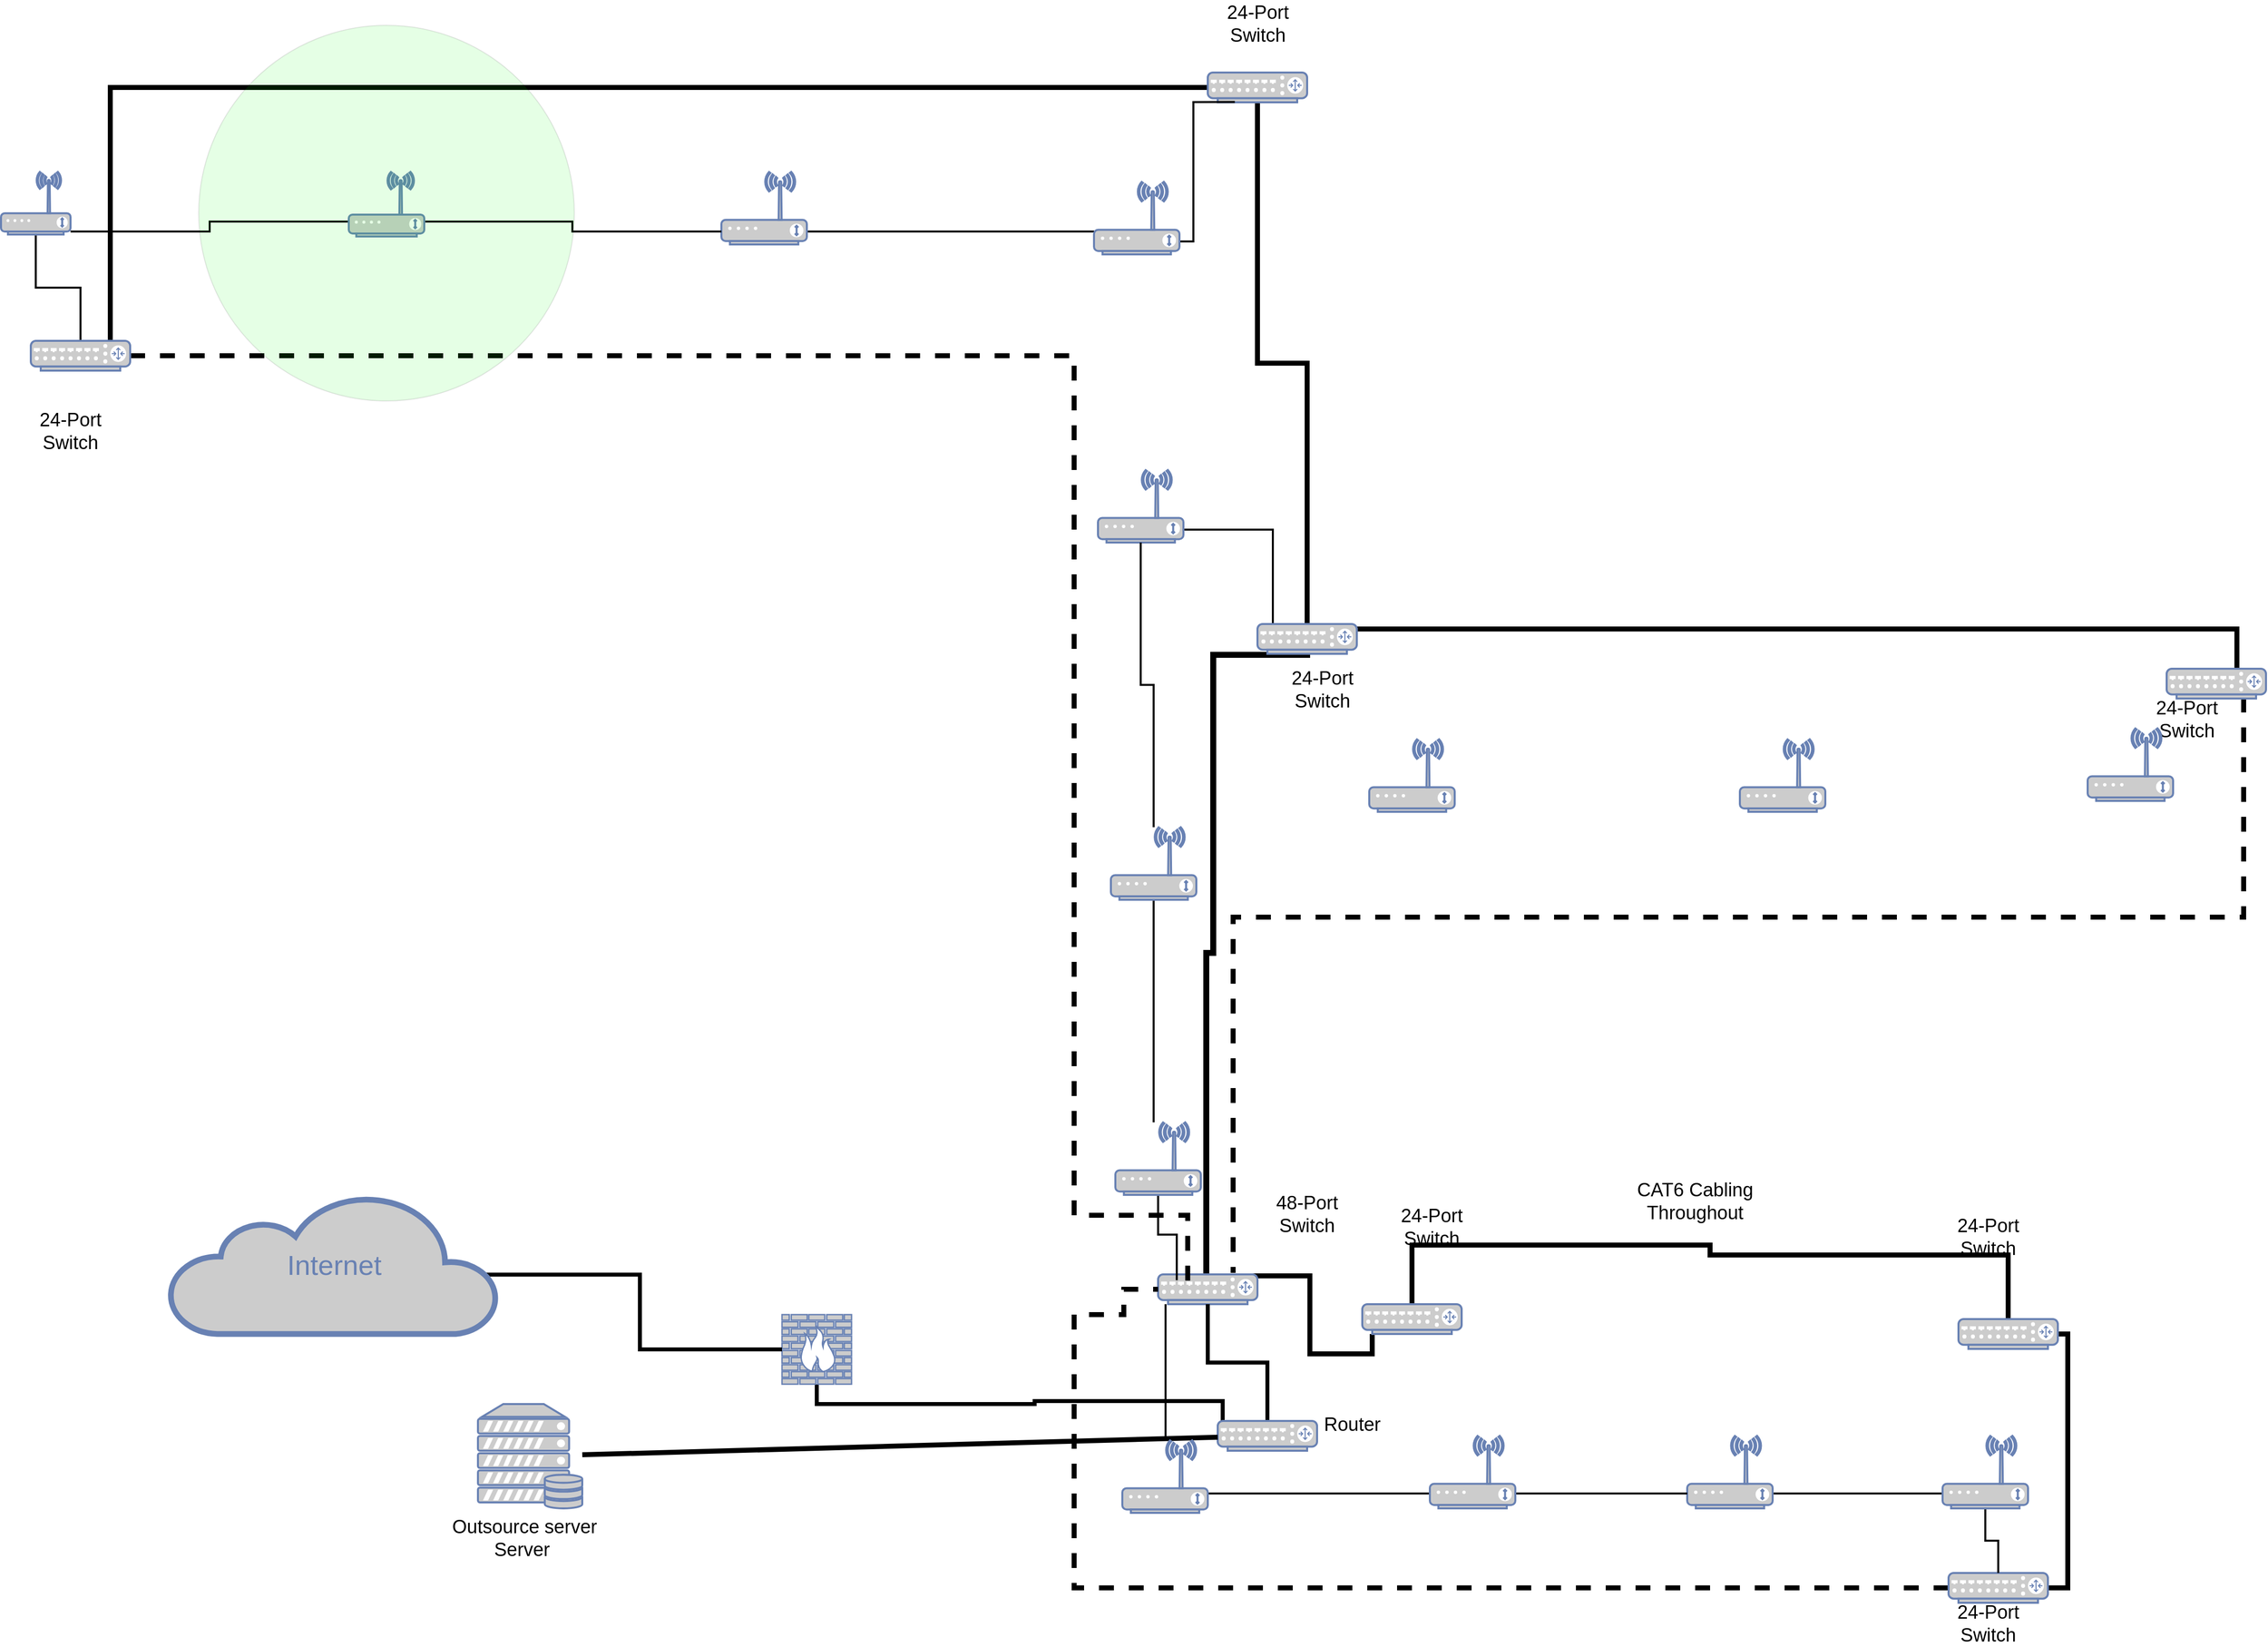 <mxfile version="10.6.5" type="device"><diagram name="Page-1" id="bfe91b75-5d2c-26a0-9c1d-138518896778"><mxGraphModel dx="2906" dy="1536" grid="1" gridSize="10" guides="1" tooltips="1" connect="1" arrows="1" fold="1" page="1" pageScale="1" pageWidth="1100" pageHeight="850" background="#ffffff" math="0" shadow="0"><root><mxCell id="0"/><mxCell id="1" parent="0"/><mxCell id="VuWlnpjwYtVFdxHvJfUF-50" style="edgeStyle=orthogonalEdgeStyle;rounded=0;orthogonalLoop=1;jettySize=auto;html=1;exitX=0.5;exitY=1;exitDx=0;exitDy=0;exitPerimeter=0;entryX=0.05;entryY=0.05;entryDx=0;entryDy=0;entryPerimeter=0;endArrow=none;endFill=0;strokeWidth=4;" edge="1" parent="1" source="7c3789c024ecab99-8" target="7c3789c024ecab99-54"><mxGeometry relative="1" as="geometry"/></mxCell><mxCell id="7c3789c024ecab99-8" value="" style="fontColor=#0066CC;verticalAlign=top;verticalLabelPosition=bottom;labelPosition=center;align=center;html=1;fillColor=#CCCCCC;strokeColor=#6881B3;gradientColor=none;gradientDirection=north;strokeWidth=2;shape=mxgraph.networks.firewall;rounded=0;shadow=0;comic=0;" parent="1" vertex="1"><mxGeometry x="886" y="1340" width="70" height="70" as="geometry"/></mxCell><mxCell id="Er9uai3FOlMdQOqP_EkW-19" style="edgeStyle=orthogonalEdgeStyle;rounded=0;orthogonalLoop=1;jettySize=auto;html=1;exitX=0.95;exitY=0.05;exitDx=0;exitDy=0;exitPerimeter=0;entryX=0.1;entryY=1;entryDx=0;entryDy=0;entryPerimeter=0;strokeWidth=5;endArrow=none;endFill=0;" parent="1" source="7c3789c024ecab99-10" target="Er9uai3FOlMdQOqP_EkW-8" edge="1"><mxGeometry relative="1" as="geometry"/></mxCell><mxCell id="Er9uai3FOlMdQOqP_EkW-21" style="edgeStyle=orthogonalEdgeStyle;rounded=0;orthogonalLoop=1;jettySize=auto;html=1;entryX=0.5;entryY=1;entryDx=0;entryDy=0;entryPerimeter=0;strokeWidth=6;endArrow=none;endFill=0;" parent="1" source="7c3789c024ecab99-10" target="Er9uai3FOlMdQOqP_EkW-10" edge="1"><mxGeometry relative="1" as="geometry"><Array as="points"><mxPoint x="1313" y="976"/><mxPoint x="1320" y="976"/><mxPoint x="1320" y="676"/></Array></mxGeometry></mxCell><mxCell id="VuWlnpjwYtVFdxHvJfUF-63" style="edgeStyle=orthogonalEdgeStyle;rounded=0;orthogonalLoop=1;jettySize=auto;html=1;endArrow=none;endFill=0;strokeWidth=2;" edge="1" parent="1" source="7c3789c024ecab99-10" target="VuWlnpjwYtVFdxHvJfUF-23"><mxGeometry relative="1" as="geometry"><Array as="points"><mxPoint x="1272" y="1370"/><mxPoint x="1272" y="1370"/></Array></mxGeometry></mxCell><mxCell id="7c3789c024ecab99-10" value="" style="fontColor=#0066CC;verticalAlign=top;verticalLabelPosition=bottom;labelPosition=center;align=center;html=1;fillColor=#CCCCCC;strokeColor=#6881B3;gradientColor=none;gradientDirection=north;strokeWidth=2;shape=mxgraph.networks.router;rounded=0;shadow=0;comic=0;" parent="1" vertex="1"><mxGeometry x="1264.5" y="1299.5" width="100" height="30" as="geometry"/></mxCell><mxCell id="VuWlnpjwYtVFdxHvJfUF-47" style="edgeStyle=orthogonalEdgeStyle;rounded=0;orthogonalLoop=1;jettySize=auto;html=1;entryX=0;entryY=0.5;entryDx=0;entryDy=0;entryPerimeter=0;endArrow=none;endFill=0;strokeWidth=4;exitX=0.96;exitY=0.573;exitDx=0;exitDy=0;exitPerimeter=0;" edge="1" parent="1" source="7c3789c024ecab99-53" target="7c3789c024ecab99-8"><mxGeometry relative="1" as="geometry"/></mxCell><mxCell id="7c3789c024ecab99-53" value="Internet" style="html=1;fillColor=#CCCCCC;strokeColor=#6881B3;gradientColor=none;gradientDirection=north;strokeWidth=2;shape=mxgraph.networks.cloud;fontColor=#6881B3;rounded=0;shadow=0;comic=0;align=center;fontSize=28;" parent="1" vertex="1"><mxGeometry x="270" y="1219.5" width="330" height="140" as="geometry"/></mxCell><mxCell id="VuWlnpjwYtVFdxHvJfUF-51" style="edgeStyle=orthogonalEdgeStyle;rounded=0;orthogonalLoop=1;jettySize=auto;html=1;entryX=0.5;entryY=1;entryDx=0;entryDy=0;entryPerimeter=0;endArrow=none;endFill=0;strokeWidth=4;" edge="1" parent="1" source="7c3789c024ecab99-54" target="7c3789c024ecab99-10"><mxGeometry relative="1" as="geometry"/></mxCell><mxCell id="7c3789c024ecab99-54" value="" style="fontColor=#0066CC;verticalAlign=top;verticalLabelPosition=bottom;labelPosition=center;align=center;html=1;fillColor=#CCCCCC;strokeColor=#6881B3;gradientColor=none;gradientDirection=north;strokeWidth=2;shape=mxgraph.networks.router;rounded=0;shadow=0;comic=0;" parent="1" vertex="1"><mxGeometry x="1324.5" y="1447" width="100" height="30" as="geometry"/></mxCell><mxCell id="7c3789c024ecab99-59" style="edgeStyle=none;html=1;labelBackgroundColor=none;endArrow=none;endFill=0;strokeWidth=5;fontFamily=Verdana;fontSize=28;fontColor=#6881B3;" parent="1" source="7c3789c024ecab99-58" target="7c3789c024ecab99-54" edge="1"><mxGeometry relative="1" as="geometry"><mxPoint x="1570" y="827" as="targetPoint"/></mxGeometry></mxCell><mxCell id="7c3789c024ecab99-58" value="" style="fontColor=#0066CC;verticalAlign=top;verticalLabelPosition=bottom;labelPosition=center;align=center;html=1;fillColor=#CCCCCC;strokeColor=#6881B3;gradientColor=none;gradientDirection=north;strokeWidth=2;shape=mxgraph.networks.server_storage;rounded=0;shadow=0;comic=0;" parent="1" vertex="1"><mxGeometry x="580" y="1430" width="105" height="105" as="geometry"/></mxCell><mxCell id="Er9uai3FOlMdQOqP_EkW-20" style="edgeStyle=orthogonalEdgeStyle;rounded=0;orthogonalLoop=1;jettySize=auto;html=1;entryX=0.5;entryY=1;entryDx=0;entryDy=0;entryPerimeter=0;strokeWidth=5;endArrow=none;endFill=0;" parent="1" source="Er9uai3FOlMdQOqP_EkW-8" target="Er9uai3FOlMdQOqP_EkW-9" edge="1"><mxGeometry relative="1" as="geometry"><Array as="points"><mxPoint x="1520" y="1270"/><mxPoint x="1820" y="1270"/><mxPoint x="1820" y="1280"/><mxPoint x="2120" y="1280"/></Array></mxGeometry></mxCell><mxCell id="Er9uai3FOlMdQOqP_EkW-8" value="" style="fontColor=#0066CC;verticalAlign=top;verticalLabelPosition=bottom;labelPosition=center;align=center;html=1;fillColor=#CCCCCC;strokeColor=#6881B3;gradientColor=none;gradientDirection=north;strokeWidth=2;shape=mxgraph.networks.router;rounded=0;shadow=0;comic=0;" parent="1" vertex="1"><mxGeometry x="1470" y="1329.5" width="100" height="30" as="geometry"/></mxCell><mxCell id="Er9uai3FOlMdQOqP_EkW-27" style="edgeStyle=orthogonalEdgeStyle;rounded=0;orthogonalLoop=1;jettySize=auto;html=1;strokeWidth=5;endArrow=none;endFill=0;" parent="1" source="Er9uai3FOlMdQOqP_EkW-9" target="Er9uai3FOlMdQOqP_EkW-26" edge="1"><mxGeometry relative="1" as="geometry"><mxPoint x="2100.286" y="1539.5" as="sourcePoint"/><Array as="points"><mxPoint x="2180" y="1360"/><mxPoint x="2180" y="1615"/></Array></mxGeometry></mxCell><mxCell id="Er9uai3FOlMdQOqP_EkW-9" value="" style="fontColor=#0066CC;verticalAlign=top;verticalLabelPosition=bottom;labelPosition=center;align=center;html=1;fillColor=#CCCCCC;strokeColor=#6881B3;gradientColor=none;gradientDirection=north;strokeWidth=2;shape=mxgraph.networks.router;rounded=0;shadow=0;comic=0;" parent="1" vertex="1"><mxGeometry x="2070" y="1344.5" width="100" height="30" as="geometry"/></mxCell><mxCell id="Er9uai3FOlMdQOqP_EkW-22" style="edgeStyle=orthogonalEdgeStyle;rounded=0;orthogonalLoop=1;jettySize=auto;html=1;entryX=0.707;entryY=-0.019;entryDx=0;entryDy=0;entryPerimeter=0;strokeWidth=5;endArrow=none;endFill=0;" parent="1" source="Er9uai3FOlMdQOqP_EkW-10" target="Er9uai3FOlMdQOqP_EkW-11" edge="1"><mxGeometry relative="1" as="geometry"><Array as="points"><mxPoint x="2350" y="650"/></Array></mxGeometry></mxCell><mxCell id="Er9uai3FOlMdQOqP_EkW-23" style="edgeStyle=orthogonalEdgeStyle;rounded=0;orthogonalLoop=1;jettySize=auto;html=1;entryX=0.5;entryY=1;entryDx=0;entryDy=0;entryPerimeter=0;strokeWidth=5;endArrow=none;endFill=0;" parent="1" source="Er9uai3FOlMdQOqP_EkW-10" target="Er9uai3FOlMdQOqP_EkW-14" edge="1"><mxGeometry relative="1" as="geometry"/></mxCell><mxCell id="VuWlnpjwYtVFdxHvJfUF-57" style="edgeStyle=orthogonalEdgeStyle;orthogonalLoop=1;jettySize=auto;html=1;endArrow=none;endFill=0;strokeWidth=2;shadow=0;comic=0;strokeColor=#000000;rounded=0;jumpStyle=none;" edge="1" parent="1" source="Er9uai3FOlMdQOqP_EkW-10" target="VuWlnpjwYtVFdxHvJfUF-20"><mxGeometry relative="1" as="geometry"><Array as="points"><mxPoint x="1380" y="550"/></Array></mxGeometry></mxCell><mxCell id="Er9uai3FOlMdQOqP_EkW-10" value="" style="fontColor=#0066CC;verticalAlign=top;verticalLabelPosition=bottom;labelPosition=center;align=center;html=1;fillColor=#CCCCCC;strokeColor=#6881B3;gradientColor=none;gradientDirection=north;strokeWidth=2;shape=mxgraph.networks.router;rounded=0;shadow=0;comic=0;" parent="1" vertex="1"><mxGeometry x="1364.5" y="645" width="100" height="30" as="geometry"/></mxCell><mxCell id="Vfx8kUDoZ0QAk4VQrAxM-4" style="edgeStyle=orthogonalEdgeStyle;rounded=0;orthogonalLoop=1;jettySize=auto;html=1;entryX=0.755;entryY=-0.05;entryDx=0;entryDy=0;entryPerimeter=0;dashed=1;endArrow=none;endFill=0;strokeWidth=5;exitX=0.775;exitY=0.967;exitDx=0;exitDy=0;exitPerimeter=0;" parent="1" source="Er9uai3FOlMdQOqP_EkW-11" target="7c3789c024ecab99-10" edge="1"><mxGeometry relative="1" as="geometry"><Array as="points"><mxPoint x="2357" y="940"/><mxPoint x="1340" y="940"/></Array></mxGeometry></mxCell><mxCell id="Er9uai3FOlMdQOqP_EkW-11" value="" style="fontColor=#0066CC;verticalAlign=top;verticalLabelPosition=bottom;labelPosition=center;align=center;html=1;fillColor=#CCCCCC;strokeColor=#6881B3;gradientColor=none;gradientDirection=north;strokeWidth=2;shape=mxgraph.networks.router;rounded=0;shadow=0;comic=0;" parent="1" vertex="1"><mxGeometry x="2279.5" y="690" width="100" height="30" as="geometry"/></mxCell><mxCell id="Er9uai3FOlMdQOqP_EkW-24" style="edgeStyle=orthogonalEdgeStyle;orthogonalLoop=1;jettySize=auto;html=1;entryX=0.8;entryY=-0.017;entryDx=0;entryDy=0;entryPerimeter=0;strokeWidth=5;endArrow=none;endFill=0;rounded=0;" parent="1" source="Er9uai3FOlMdQOqP_EkW-14" target="Er9uai3FOlMdQOqP_EkW-15" edge="1"><mxGeometry relative="1" as="geometry"/></mxCell><mxCell id="Er9uai3FOlMdQOqP_EkW-14" value="" style="fontColor=#0066CC;verticalAlign=top;verticalLabelPosition=bottom;labelPosition=center;align=center;html=1;fillColor=#CCCCCC;strokeColor=#6881B3;gradientColor=none;gradientDirection=north;strokeWidth=2;shape=mxgraph.networks.router;rounded=0;shadow=0;comic=0;" parent="1" vertex="1"><mxGeometry x="1314.5" y="90" width="100" height="30" as="geometry"/></mxCell><mxCell id="Vfx8kUDoZ0QAk4VQrAxM-1" style="edgeStyle=orthogonalEdgeStyle;rounded=0;orthogonalLoop=1;jettySize=auto;html=1;entryX=0.298;entryY=0.674;entryDx=0;entryDy=0;entryPerimeter=0;endArrow=none;endFill=0;strokeWidth=5;dashed=1;" parent="1" source="Er9uai3FOlMdQOqP_EkW-15" target="7c3789c024ecab99-10" edge="1"><mxGeometry relative="1" as="geometry"><Array as="points"><mxPoint x="1180" y="375"/><mxPoint x="1180" y="1240"/><mxPoint x="1294" y="1240"/></Array></mxGeometry></mxCell><mxCell id="VuWlnpjwYtVFdxHvJfUF-52" style="edgeStyle=orthogonalEdgeStyle;rounded=0;orthogonalLoop=1;jettySize=auto;html=1;endArrow=none;endFill=0;strokeWidth=2;" edge="1" parent="1" source="Er9uai3FOlMdQOqP_EkW-15" target="VuWlnpjwYtVFdxHvJfUF-15"><mxGeometry relative="1" as="geometry"/></mxCell><mxCell id="Er9uai3FOlMdQOqP_EkW-15" value="" style="fontColor=#0066CC;verticalAlign=top;verticalLabelPosition=bottom;labelPosition=center;align=center;html=1;fillColor=#CCCCCC;strokeColor=#6881B3;gradientColor=none;gradientDirection=north;strokeWidth=2;shape=mxgraph.networks.router;rounded=0;shadow=0;comic=0;" parent="1" vertex="1"><mxGeometry x="130" y="360" width="100" height="30" as="geometry"/></mxCell><mxCell id="Vfx8kUDoZ0QAk4VQrAxM-2" style="edgeStyle=orthogonalEdgeStyle;rounded=0;orthogonalLoop=1;jettySize=auto;html=1;entryX=0;entryY=0.5;entryDx=0;entryDy=0;entryPerimeter=0;dashed=1;endArrow=none;endFill=0;strokeWidth=5;" parent="1" source="Er9uai3FOlMdQOqP_EkW-26" target="7c3789c024ecab99-10" edge="1"><mxGeometry relative="1" as="geometry"><Array as="points"><mxPoint x="1180" y="1615"/><mxPoint x="1180" y="1340"/><mxPoint x="1230" y="1340"/><mxPoint x="1230" y="1315"/></Array></mxGeometry></mxCell><mxCell id="Er9uai3FOlMdQOqP_EkW-26" value="" style="fontColor=#0066CC;verticalAlign=top;verticalLabelPosition=bottom;labelPosition=center;align=center;html=1;fillColor=#CCCCCC;strokeColor=#6881B3;gradientColor=none;gradientDirection=north;strokeWidth=2;shape=mxgraph.networks.router;rounded=0;shadow=0;comic=0;" parent="1" vertex="1"><mxGeometry x="2060" y="1600" width="100" height="30" as="geometry"/></mxCell><mxCell id="VuWlnpjwYtVFdxHvJfUF-1" value="&lt;font style=&quot;font-size: 19px&quot;&gt;48-Port Switch&lt;/font&gt;" style="text;html=1;strokeColor=none;fillColor=none;align=center;verticalAlign=middle;whiteSpace=wrap;rounded=0;" vertex="1" parent="1"><mxGeometry x="1381" y="1225.5" width="67" height="26" as="geometry"/></mxCell><mxCell id="VuWlnpjwYtVFdxHvJfUF-3" value="&lt;font style=&quot;font-size: 19px&quot;&gt;24-Port Switch&lt;/font&gt;" style="text;html=1;strokeColor=none;fillColor=none;align=center;verticalAlign=middle;whiteSpace=wrap;rounded=0;" vertex="1" parent="1"><mxGeometry x="1500" y="1231" width="80" height="41" as="geometry"/></mxCell><mxCell id="VuWlnpjwYtVFdxHvJfUF-5" value="&lt;font style=&quot;font-size: 19px&quot;&gt;24-Port Switch&lt;/font&gt;" style="text;html=1;strokeColor=none;fillColor=none;align=center;verticalAlign=middle;whiteSpace=wrap;rounded=0;" vertex="1" parent="1"><mxGeometry x="2060" y="1241" width="80" height="41" as="geometry"/></mxCell><mxCell id="VuWlnpjwYtVFdxHvJfUF-6" value="&lt;font style=&quot;font-size: 19px&quot;&gt;24-Port Switch&lt;/font&gt;" style="text;html=1;strokeColor=none;fillColor=none;align=center;verticalAlign=middle;whiteSpace=wrap;rounded=0;" vertex="1" parent="1"><mxGeometry x="2060" y="1630" width="80" height="41" as="geometry"/></mxCell><mxCell id="VuWlnpjwYtVFdxHvJfUF-7" value="&lt;font style=&quot;font-size: 19px&quot;&gt;Router&lt;/font&gt;" style="text;html=1;strokeColor=none;fillColor=none;align=center;verticalAlign=middle;whiteSpace=wrap;rounded=0;" vertex="1" parent="1"><mxGeometry x="1420" y="1430" width="80" height="41" as="geometry"/></mxCell><mxCell id="VuWlnpjwYtVFdxHvJfUF-8" value="&lt;font style=&quot;font-size: 19px&quot;&gt;24-Port Switch&lt;/font&gt;" style="text;html=1;strokeColor=none;fillColor=none;align=center;verticalAlign=middle;whiteSpace=wrap;rounded=0;" vertex="1" parent="1"><mxGeometry x="2260" y="720" width="80" height="41" as="geometry"/></mxCell><mxCell id="VuWlnpjwYtVFdxHvJfUF-9" value="&lt;font style=&quot;font-size: 19px&quot;&gt;24-Port Switch&lt;/font&gt;" style="text;html=1;strokeColor=none;fillColor=none;align=center;verticalAlign=middle;whiteSpace=wrap;rounded=0;" vertex="1" parent="1"><mxGeometry x="1390" y="690" width="80" height="41" as="geometry"/></mxCell><mxCell id="VuWlnpjwYtVFdxHvJfUF-10" value="&lt;font style=&quot;font-size: 19px&quot;&gt;24-Port Switch&lt;/font&gt;" style="text;html=1;strokeColor=none;fillColor=none;align=center;verticalAlign=middle;whiteSpace=wrap;rounded=0;" vertex="1" parent="1"><mxGeometry x="1324.5" y="20" width="80" height="41" as="geometry"/></mxCell><mxCell id="VuWlnpjwYtVFdxHvJfUF-11" value="&lt;font style=&quot;font-size: 19px&quot;&gt;24-Port Switch&lt;/font&gt;" style="text;html=1;strokeColor=none;fillColor=none;align=center;verticalAlign=middle;whiteSpace=wrap;rounded=0;" vertex="1" parent="1"><mxGeometry x="130" y="430" width="80" height="41" as="geometry"/></mxCell><mxCell id="VuWlnpjwYtVFdxHvJfUF-12" value="&lt;font style=&quot;font-size: 19px&quot;&gt;CAT6 Cabling Throughout&lt;/font&gt;" style="text;html=1;strokeColor=none;fillColor=none;align=center;verticalAlign=middle;whiteSpace=wrap;rounded=0;" vertex="1" parent="1"><mxGeometry x="1740" y="1211" width="130" height="30" as="geometry"/></mxCell><mxCell id="VuWlnpjwYtVFdxHvJfUF-13" value="&lt;font style=&quot;font-size: 19px&quot;&gt;Outsource server Server&amp;nbsp;&lt;/font&gt;" style="text;html=1;strokeColor=none;fillColor=none;align=center;verticalAlign=middle;whiteSpace=wrap;rounded=0;" vertex="1" parent="1"><mxGeometry x="553" y="1540" width="148" height="50" as="geometry"/></mxCell><mxCell id="VuWlnpjwYtVFdxHvJfUF-53" style="edgeStyle=orthogonalEdgeStyle;rounded=0;orthogonalLoop=1;jettySize=auto;html=1;endArrow=none;endFill=0;strokeWidth=2;" edge="1" parent="1" source="VuWlnpjwYtVFdxHvJfUF-15" target="VuWlnpjwYtVFdxHvJfUF-17"><mxGeometry relative="1" as="geometry"><Array as="points"><mxPoint x="310" y="250"/><mxPoint x="310" y="240"/></Array></mxGeometry></mxCell><mxCell id="VuWlnpjwYtVFdxHvJfUF-15" value="" style="fontColor=#0066CC;verticalAlign=top;verticalLabelPosition=bottom;labelPosition=center;align=center;html=1;outlineConnect=0;fillColor=#CCCCCC;strokeColor=#6881B3;gradientColor=none;gradientDirection=north;strokeWidth=2;shape=mxgraph.networks.wireless_modem;" vertex="1" parent="1"><mxGeometry x="100" y="190" width="70" height="63" as="geometry"/></mxCell><mxCell id="VuWlnpjwYtVFdxHvJfUF-55" style="edgeStyle=orthogonalEdgeStyle;rounded=0;orthogonalLoop=1;jettySize=auto;html=1;endArrow=none;endFill=0;strokeWidth=2;" edge="1" parent="1" source="VuWlnpjwYtVFdxHvJfUF-16" target="VuWlnpjwYtVFdxHvJfUF-19"><mxGeometry relative="1" as="geometry"><Array as="points"><mxPoint x="950" y="250"/><mxPoint x="950" y="250"/></Array></mxGeometry></mxCell><mxCell id="VuWlnpjwYtVFdxHvJfUF-16" value="" style="fontColor=#0066CC;verticalAlign=top;verticalLabelPosition=bottom;labelPosition=center;align=center;html=1;outlineConnect=0;fillColor=#CCCCCC;strokeColor=#6881B3;gradientColor=none;gradientDirection=north;strokeWidth=2;shape=mxgraph.networks.wireless_modem;" vertex="1" parent="1"><mxGeometry x="825" y="190" width="86" height="73" as="geometry"/></mxCell><mxCell id="VuWlnpjwYtVFdxHvJfUF-54" style="edgeStyle=orthogonalEdgeStyle;rounded=0;orthogonalLoop=1;jettySize=auto;html=1;endArrow=none;endFill=0;strokeWidth=2;" edge="1" parent="1" source="VuWlnpjwYtVFdxHvJfUF-17" target="VuWlnpjwYtVFdxHvJfUF-16"><mxGeometry relative="1" as="geometry"><Array as="points"><mxPoint x="675" y="240"/><mxPoint x="675" y="250"/></Array></mxGeometry></mxCell><mxCell id="VuWlnpjwYtVFdxHvJfUF-17" value="" style="fontColor=#0066CC;verticalAlign=top;verticalLabelPosition=bottom;labelPosition=center;align=center;html=1;outlineConnect=0;fillColor=#CCCCCC;strokeColor=#6881B3;gradientColor=none;gradientDirection=north;strokeWidth=2;shape=mxgraph.networks.wireless_modem;" vertex="1" parent="1"><mxGeometry x="450" y="190" width="76" height="65" as="geometry"/></mxCell><mxCell id="VuWlnpjwYtVFdxHvJfUF-56" style="edgeStyle=orthogonalEdgeStyle;rounded=0;orthogonalLoop=1;jettySize=auto;html=1;entryX=0.272;entryY=0.989;entryDx=0;entryDy=0;entryPerimeter=0;endArrow=none;endFill=0;strokeWidth=2;" edge="1" parent="1" source="VuWlnpjwYtVFdxHvJfUF-19" target="Er9uai3FOlMdQOqP_EkW-14"><mxGeometry relative="1" as="geometry"><Array as="points"><mxPoint x="1300" y="260"/><mxPoint x="1300" y="120"/></Array></mxGeometry></mxCell><mxCell id="VuWlnpjwYtVFdxHvJfUF-19" value="" style="fontColor=#0066CC;verticalAlign=top;verticalLabelPosition=bottom;labelPosition=center;align=center;html=1;outlineConnect=0;fillColor=#CCCCCC;strokeColor=#6881B3;gradientColor=none;gradientDirection=north;strokeWidth=2;shape=mxgraph.networks.wireless_modem;" vertex="1" parent="1"><mxGeometry x="1200" y="200" width="86" height="73" as="geometry"/></mxCell><mxCell id="VuWlnpjwYtVFdxHvJfUF-20" value="" style="fontColor=#0066CC;verticalAlign=top;verticalLabelPosition=bottom;labelPosition=center;align=center;html=1;outlineConnect=0;fillColor=#CCCCCC;strokeColor=#6881B3;gradientColor=none;gradientDirection=north;strokeWidth=2;shape=mxgraph.networks.wireless_modem;" vertex="1" parent="1"><mxGeometry x="1204" y="490" width="86" height="73" as="geometry"/></mxCell><mxCell id="VuWlnpjwYtVFdxHvJfUF-59" style="edgeStyle=orthogonalEdgeStyle;rounded=0;orthogonalLoop=1;jettySize=auto;html=1;endArrow=none;endFill=0;strokeWidth=2;" edge="1" parent="1" source="VuWlnpjwYtVFdxHvJfUF-21" target="VuWlnpjwYtVFdxHvJfUF-22"><mxGeometry relative="1" as="geometry"><Array as="points"><mxPoint x="1260" y="1080"/><mxPoint x="1260" y="1080"/></Array></mxGeometry></mxCell><mxCell id="VuWlnpjwYtVFdxHvJfUF-71" style="edgeStyle=orthogonalEdgeStyle;rounded=0;orthogonalLoop=1;jettySize=auto;html=1;endArrow=none;endFill=0;strokeWidth=2;" edge="1" parent="1" source="VuWlnpjwYtVFdxHvJfUF-21" target="VuWlnpjwYtVFdxHvJfUF-20"><mxGeometry relative="1" as="geometry"/></mxCell><mxCell id="VuWlnpjwYtVFdxHvJfUF-21" value="" style="fontColor=#0066CC;verticalAlign=top;verticalLabelPosition=bottom;labelPosition=center;align=center;html=1;outlineConnect=0;fillColor=#CCCCCC;strokeColor=#6881B3;gradientColor=none;gradientDirection=north;strokeWidth=2;shape=mxgraph.networks.wireless_modem;" vertex="1" parent="1"><mxGeometry x="1217" y="849.5" width="86" height="73" as="geometry"/></mxCell><mxCell id="VuWlnpjwYtVFdxHvJfUF-62" style="edgeStyle=orthogonalEdgeStyle;rounded=0;orthogonalLoop=1;jettySize=auto;html=1;entryX=0.188;entryY=0.194;entryDx=0;entryDy=0;entryPerimeter=0;endArrow=none;endFill=0;strokeWidth=2;" edge="1" parent="1" source="VuWlnpjwYtVFdxHvJfUF-22" target="7c3789c024ecab99-10"><mxGeometry relative="1" as="geometry"/></mxCell><mxCell id="VuWlnpjwYtVFdxHvJfUF-22" value="" style="fontColor=#0066CC;verticalAlign=top;verticalLabelPosition=bottom;labelPosition=center;align=center;html=1;outlineConnect=0;fillColor=#CCCCCC;strokeColor=#6881B3;gradientColor=none;gradientDirection=north;strokeWidth=2;shape=mxgraph.networks.wireless_modem;" vertex="1" parent="1"><mxGeometry x="1221.5" y="1146.5" width="86" height="73" as="geometry"/></mxCell><mxCell id="VuWlnpjwYtVFdxHvJfUF-64" style="edgeStyle=orthogonalEdgeStyle;rounded=0;orthogonalLoop=1;jettySize=auto;html=1;endArrow=none;endFill=0;strokeWidth=2;" edge="1" parent="1" source="VuWlnpjwYtVFdxHvJfUF-23" target="VuWlnpjwYtVFdxHvJfUF-27"><mxGeometry relative="1" as="geometry"><Array as="points"><mxPoint x="1390" y="1520"/><mxPoint x="1390" y="1520"/></Array></mxGeometry></mxCell><mxCell id="VuWlnpjwYtVFdxHvJfUF-23" value="" style="fontColor=#0066CC;verticalAlign=top;verticalLabelPosition=bottom;labelPosition=center;align=center;html=1;outlineConnect=0;fillColor=#CCCCCC;strokeColor=#6881B3;gradientColor=none;gradientDirection=north;strokeWidth=2;shape=mxgraph.networks.wireless_modem;" vertex="1" parent="1"><mxGeometry x="1228.5" y="1466.5" width="86" height="73" as="geometry"/></mxCell><mxCell id="VuWlnpjwYtVFdxHvJfUF-68" style="edgeStyle=orthogonalEdgeStyle;rounded=0;orthogonalLoop=1;jettySize=auto;html=1;endArrow=none;endFill=0;strokeWidth=2;" edge="1" parent="1" source="VuWlnpjwYtVFdxHvJfUF-24" target="VuWlnpjwYtVFdxHvJfUF-67"><mxGeometry relative="1" as="geometry"><Array as="points"><mxPoint x="1990" y="1520"/><mxPoint x="1990" y="1520"/></Array></mxGeometry></mxCell><mxCell id="VuWlnpjwYtVFdxHvJfUF-24" value="" style="fontColor=#0066CC;verticalAlign=top;verticalLabelPosition=bottom;labelPosition=center;align=center;html=1;outlineConnect=0;fillColor=#CCCCCC;strokeColor=#6881B3;gradientColor=none;gradientDirection=north;strokeWidth=2;shape=mxgraph.networks.wireless_modem;" vertex="1" parent="1"><mxGeometry x="1797" y="1462" width="86" height="73" as="geometry"/></mxCell><mxCell id="VuWlnpjwYtVFdxHvJfUF-65" style="edgeStyle=orthogonalEdgeStyle;rounded=0;orthogonalLoop=1;jettySize=auto;html=1;endArrow=none;endFill=0;strokeWidth=2;" edge="1" parent="1" source="VuWlnpjwYtVFdxHvJfUF-27" target="VuWlnpjwYtVFdxHvJfUF-24"><mxGeometry relative="1" as="geometry"><Array as="points"><mxPoint x="1730" y="1520"/><mxPoint x="1730" y="1520"/></Array></mxGeometry></mxCell><mxCell id="VuWlnpjwYtVFdxHvJfUF-27" value="" style="fontColor=#0066CC;verticalAlign=top;verticalLabelPosition=bottom;labelPosition=center;align=center;html=1;outlineConnect=0;fillColor=#CCCCCC;strokeColor=#6881B3;gradientColor=none;gradientDirection=north;strokeWidth=2;shape=mxgraph.networks.wireless_modem;" vertex="1" parent="1"><mxGeometry x="1538" y="1462" width="86" height="73" as="geometry"/></mxCell><mxCell id="VuWlnpjwYtVFdxHvJfUF-30" value="" style="fontColor=#0066CC;verticalAlign=top;verticalLabelPosition=bottom;labelPosition=center;align=center;html=1;outlineConnect=0;fillColor=#CCCCCC;strokeColor=#6881B3;gradientColor=none;gradientDirection=north;strokeWidth=2;shape=mxgraph.networks.wireless_modem;" vertex="1" parent="1"><mxGeometry x="1477" y="761" width="86" height="73" as="geometry"/></mxCell><mxCell id="VuWlnpjwYtVFdxHvJfUF-31" value="" style="fontColor=#0066CC;verticalAlign=top;verticalLabelPosition=bottom;labelPosition=center;align=center;html=1;outlineConnect=0;fillColor=#CCCCCC;strokeColor=#6881B3;gradientColor=none;gradientDirection=north;strokeWidth=2;shape=mxgraph.networks.wireless_modem;" vertex="1" parent="1"><mxGeometry x="1850" y="761" width="86" height="73" as="geometry"/></mxCell><mxCell id="VuWlnpjwYtVFdxHvJfUF-32" value="" style="fontColor=#0066CC;verticalAlign=top;verticalLabelPosition=bottom;labelPosition=center;align=center;html=1;outlineConnect=0;fillColor=#CCCCCC;strokeColor=#6881B3;gradientColor=none;gradientDirection=north;strokeWidth=2;shape=mxgraph.networks.wireless_modem;" vertex="1" parent="1"><mxGeometry x="2200" y="750" width="86" height="73" as="geometry"/></mxCell><mxCell id="VuWlnpjwYtVFdxHvJfUF-33" value="" style="ellipse;whiteSpace=wrap;html=1;aspect=fixed;fillColor=#00FF00;opacity=10;strokeColor=#000000;fontStyle=1" vertex="1" parent="1"><mxGeometry x="299" y="42.5" width="378" height="378" as="geometry"/></mxCell><mxCell id="VuWlnpjwYtVFdxHvJfUF-69" style="edgeStyle=orthogonalEdgeStyle;rounded=0;orthogonalLoop=1;jettySize=auto;html=1;entryX=0.5;entryY=0;entryDx=0;entryDy=0;entryPerimeter=0;endArrow=none;endFill=0;strokeWidth=2;" edge="1" parent="1" source="VuWlnpjwYtVFdxHvJfUF-67" target="Er9uai3FOlMdQOqP_EkW-26"><mxGeometry relative="1" as="geometry"/></mxCell><mxCell id="VuWlnpjwYtVFdxHvJfUF-67" value="" style="fontColor=#0066CC;verticalAlign=top;verticalLabelPosition=bottom;labelPosition=center;align=center;html=1;outlineConnect=0;fillColor=#CCCCCC;strokeColor=#6881B3;gradientColor=none;gradientDirection=north;strokeWidth=2;shape=mxgraph.networks.wireless_modem;" vertex="1" parent="1"><mxGeometry x="2054" y="1462" width="86" height="73" as="geometry"/></mxCell></root></mxGraphModel></diagram></mxfile>